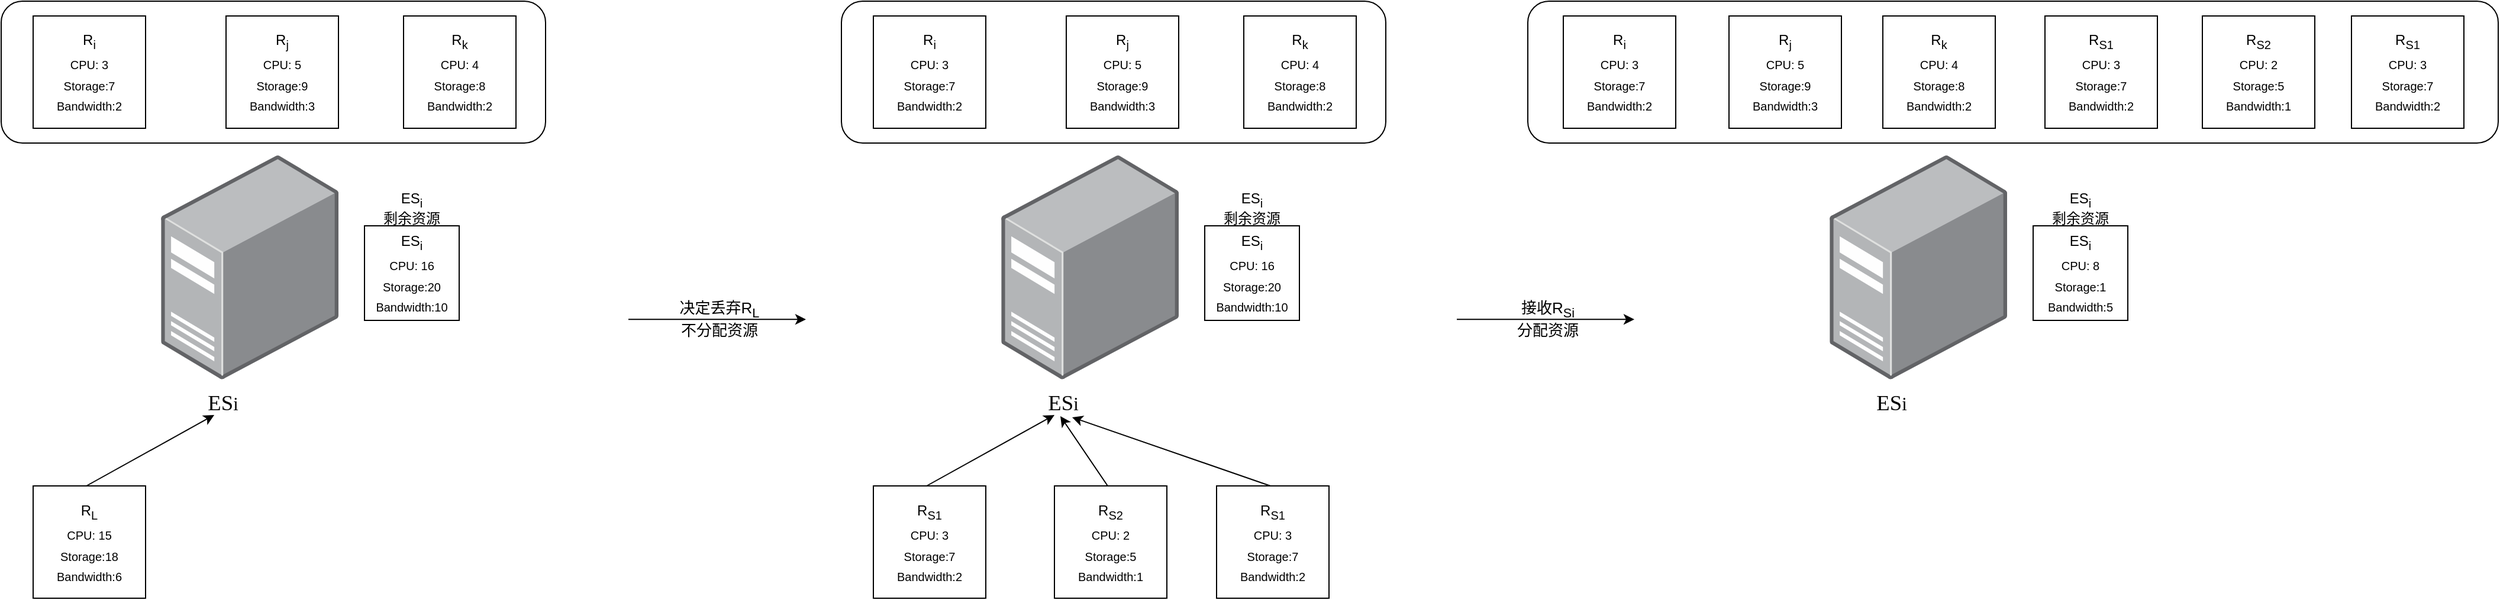 <mxfile version="22.1.18" type="github">
  <diagram name="第 1 页" id="sI7hNG2p3jesubOJCjaC">
    <mxGraphModel dx="3249" dy="961" grid="1" gridSize="10" guides="1" tooltips="1" connect="1" arrows="1" fold="1" page="1" pageScale="1" pageWidth="827" pageHeight="1169" math="0" shadow="0">
      <root>
        <mxCell id="0" />
        <mxCell id="1" parent="0" />
        <mxCell id="UUCEETkT0QkMfsPOzpdD-7" value="" style="image;points=[];aspect=fixed;html=1;align=center;shadow=0;dashed=0;image=img/lib/allied_telesis/computer_and_terminals/Server_Desktop.svg;" parent="1" vertex="1">
          <mxGeometry x="-664.89" y="380" width="149.89" height="190" as="geometry" />
        </mxCell>
        <mxCell id="WSqxyrb5zkdi1G1MjGqU-4" value="&lt;span style=&quot;font-size: 18.333px;&quot;&gt;ES&lt;/span&gt;&lt;span style=&quot;font-size: 15.278px;&quot;&gt;i&lt;/span&gt;" style="text;strokeColor=none;align=center;fillColor=none;html=1;verticalAlign=middle;whiteSpace=wrap;rounded=0;fontFamily=Times New Roman;" vertex="1" parent="1">
          <mxGeometry x="-670" y="560" width="115" height="60" as="geometry" />
        </mxCell>
        <mxCell id="WSqxyrb5zkdi1G1MjGqU-33" value="" style="rounded=1;whiteSpace=wrap;html=1;strokeColor=default;" vertex="1" parent="1">
          <mxGeometry x="-800" y="250" width="460" height="120" as="geometry" />
        </mxCell>
        <mxCell id="WSqxyrb5zkdi1G1MjGqU-34" value="R&lt;sub&gt;i&lt;br&gt;CPU: 3&lt;br&gt;Storage:7&lt;br&gt;Bandwidth:2&lt;br&gt;&lt;/sub&gt;" style="whiteSpace=wrap;html=1;aspect=fixed;strokeColor=default;" vertex="1" parent="1">
          <mxGeometry x="-773" y="262.5" width="95" height="95" as="geometry" />
        </mxCell>
        <mxCell id="WSqxyrb5zkdi1G1MjGqU-39" value="R&lt;sub&gt;j&lt;br&gt;CPU: 5&lt;br&gt;Storage:9&lt;br&gt;Bandwidth:3&lt;br&gt;&lt;/sub&gt;" style="whiteSpace=wrap;html=1;aspect=fixed;strokeColor=default;" vertex="1" parent="1">
          <mxGeometry x="-610" y="262.5" width="95" height="95" as="geometry" />
        </mxCell>
        <mxCell id="WSqxyrb5zkdi1G1MjGqU-40" value="R&lt;sub&gt;k&lt;br&gt;CPU: 4&lt;br&gt;Storage:8&lt;br&gt;Bandwidth:2&lt;br&gt;&lt;/sub&gt;" style="whiteSpace=wrap;html=1;aspect=fixed;strokeColor=default;" vertex="1" parent="1">
          <mxGeometry x="-460" y="262.5" width="95" height="95" as="geometry" />
        </mxCell>
        <mxCell id="WSqxyrb5zkdi1G1MjGqU-41" value="R&lt;sub&gt;L&lt;br&gt;CPU: 15&lt;br&gt;Storage:18&lt;br&gt;Bandwidth:6&lt;br&gt;&lt;/sub&gt;" style="whiteSpace=wrap;html=1;aspect=fixed;strokeColor=default;" vertex="1" parent="1">
          <mxGeometry x="-773" y="660" width="95" height="95" as="geometry" />
        </mxCell>
        <mxCell id="WSqxyrb5zkdi1G1MjGqU-42" value="" style="endArrow=classic;html=1;rounded=0;entryX=0.435;entryY=0.667;entryDx=0;entryDy=0;entryPerimeter=0;" edge="1" parent="1" target="WSqxyrb5zkdi1G1MjGqU-4">
          <mxGeometry width="50" height="50" relative="1" as="geometry">
            <mxPoint x="-728" y="660" as="sourcePoint" />
            <mxPoint x="-678" y="610" as="targetPoint" />
          </mxGeometry>
        </mxCell>
        <mxCell id="WSqxyrb5zkdi1G1MjGqU-43" value="ES&lt;sub style=&quot;border-color: var(--border-color);&quot;&gt;i&lt;br style=&quot;border-color: var(--border-color);&quot;&gt;CPU: 16&lt;br style=&quot;border-color: var(--border-color);&quot;&gt;Storage:20&lt;br style=&quot;border-color: var(--border-color);&quot;&gt;Bandwidth:10&lt;/sub&gt;" style="whiteSpace=wrap;html=1;aspect=fixed;" vertex="1" parent="1">
          <mxGeometry x="-493" y="440" width="80" height="80" as="geometry" />
        </mxCell>
        <mxCell id="WSqxyrb5zkdi1G1MjGqU-44" value="ES&lt;sub style=&quot;border-color: var(--border-color);&quot;&gt;i&lt;br&gt;&lt;/sub&gt;剩余资源" style="text;strokeColor=none;align=center;fillColor=none;html=1;verticalAlign=middle;whiteSpace=wrap;rounded=0;" vertex="1" parent="1">
          <mxGeometry x="-483" y="410" width="60" height="30" as="geometry" />
        </mxCell>
        <mxCell id="WSqxyrb5zkdi1G1MjGqU-45" value="" style="image;points=[];aspect=fixed;html=1;align=center;shadow=0;dashed=0;image=img/lib/allied_telesis/computer_and_terminals/Server_Desktop.svg;" vertex="1" parent="1">
          <mxGeometry x="45.11" y="380" width="149.89" height="190" as="geometry" />
        </mxCell>
        <mxCell id="WSqxyrb5zkdi1G1MjGqU-46" value="&lt;span style=&quot;font-size: 18.333px;&quot;&gt;ES&lt;/span&gt;&lt;span style=&quot;font-size: 15.278px;&quot;&gt;i&lt;/span&gt;" style="text;strokeColor=none;align=center;fillColor=none;html=1;verticalAlign=middle;whiteSpace=wrap;rounded=0;fontFamily=Times New Roman;" vertex="1" parent="1">
          <mxGeometry x="40" y="560" width="115" height="60" as="geometry" />
        </mxCell>
        <mxCell id="WSqxyrb5zkdi1G1MjGqU-47" value="" style="rounded=1;whiteSpace=wrap;html=1;strokeColor=default;" vertex="1" parent="1">
          <mxGeometry x="-90" y="250" width="460" height="120" as="geometry" />
        </mxCell>
        <mxCell id="WSqxyrb5zkdi1G1MjGqU-48" value="R&lt;sub&gt;i&lt;br&gt;CPU: 3&lt;br&gt;Storage:7&lt;br&gt;Bandwidth:2&lt;br&gt;&lt;/sub&gt;" style="whiteSpace=wrap;html=1;aspect=fixed;strokeColor=default;" vertex="1" parent="1">
          <mxGeometry x="-63" y="262.5" width="95" height="95" as="geometry" />
        </mxCell>
        <mxCell id="WSqxyrb5zkdi1G1MjGqU-49" value="R&lt;sub&gt;j&lt;br&gt;CPU: 5&lt;br&gt;Storage:9&lt;br&gt;Bandwidth:3&lt;br&gt;&lt;/sub&gt;" style="whiteSpace=wrap;html=1;aspect=fixed;strokeColor=default;" vertex="1" parent="1">
          <mxGeometry x="100" y="262.5" width="95" height="95" as="geometry" />
        </mxCell>
        <mxCell id="WSqxyrb5zkdi1G1MjGqU-50" value="R&lt;sub&gt;k&lt;br&gt;CPU: 4&lt;br&gt;Storage:8&lt;br&gt;Bandwidth:2&lt;br&gt;&lt;/sub&gt;" style="whiteSpace=wrap;html=1;aspect=fixed;strokeColor=default;" vertex="1" parent="1">
          <mxGeometry x="250" y="262.5" width="95" height="95" as="geometry" />
        </mxCell>
        <mxCell id="WSqxyrb5zkdi1G1MjGqU-51" value="R&lt;sub&gt;S1&lt;br&gt;CPU: 3&lt;br&gt;Storage:7&lt;br&gt;Bandwidth:2&lt;br&gt;&lt;/sub&gt;" style="whiteSpace=wrap;html=1;aspect=fixed;strokeColor=default;" vertex="1" parent="1">
          <mxGeometry x="-63" y="660" width="95" height="95" as="geometry" />
        </mxCell>
        <mxCell id="WSqxyrb5zkdi1G1MjGqU-52" value="" style="endArrow=classic;html=1;rounded=0;entryX=0.435;entryY=0.667;entryDx=0;entryDy=0;entryPerimeter=0;" edge="1" parent="1" target="WSqxyrb5zkdi1G1MjGqU-46">
          <mxGeometry width="50" height="50" relative="1" as="geometry">
            <mxPoint x="-18" y="660" as="sourcePoint" />
            <mxPoint x="32" y="610" as="targetPoint" />
          </mxGeometry>
        </mxCell>
        <mxCell id="WSqxyrb5zkdi1G1MjGqU-53" value="ES&lt;sub style=&quot;border-color: var(--border-color);&quot;&gt;i&lt;br style=&quot;border-color: var(--border-color);&quot;&gt;CPU: 16&lt;br style=&quot;border-color: var(--border-color);&quot;&gt;Storage:20&lt;br style=&quot;border-color: var(--border-color);&quot;&gt;Bandwidth:10&lt;/sub&gt;" style="whiteSpace=wrap;html=1;aspect=fixed;" vertex="1" parent="1">
          <mxGeometry x="217" y="440" width="80" height="80" as="geometry" />
        </mxCell>
        <mxCell id="WSqxyrb5zkdi1G1MjGqU-54" value="ES&lt;sub style=&quot;border-color: var(--border-color);&quot;&gt;i&lt;br&gt;&lt;/sub&gt;剩余资源" style="text;strokeColor=none;align=center;fillColor=none;html=1;verticalAlign=middle;whiteSpace=wrap;rounded=0;" vertex="1" parent="1">
          <mxGeometry x="227" y="410" width="60" height="30" as="geometry" />
        </mxCell>
        <mxCell id="WSqxyrb5zkdi1G1MjGqU-55" value="" style="endArrow=classic;html=1;rounded=0;" edge="1" parent="1">
          <mxGeometry width="50" height="50" relative="1" as="geometry">
            <mxPoint x="-270" y="519.17" as="sourcePoint" />
            <mxPoint x="-120" y="519.17" as="targetPoint" />
          </mxGeometry>
        </mxCell>
        <mxCell id="WSqxyrb5zkdi1G1MjGqU-57" value="R&lt;sub&gt;S2&lt;br&gt;CPU: 2&lt;br&gt;Storage:5&lt;br&gt;Bandwidth:1&lt;br&gt;&lt;/sub&gt;" style="whiteSpace=wrap;html=1;aspect=fixed;strokeColor=default;" vertex="1" parent="1">
          <mxGeometry x="90" y="660" width="95" height="95" as="geometry" />
        </mxCell>
        <mxCell id="WSqxyrb5zkdi1G1MjGqU-58" value="" style="endArrow=classic;html=1;rounded=0;" edge="1" parent="1">
          <mxGeometry width="50" height="50" relative="1" as="geometry">
            <mxPoint x="135" y="660" as="sourcePoint" />
            <mxPoint x="95" y="601" as="targetPoint" />
          </mxGeometry>
        </mxCell>
        <mxCell id="WSqxyrb5zkdi1G1MjGqU-59" value="R&lt;sub&gt;S1&lt;br&gt;CPU: 3&lt;br&gt;Storage:7&lt;br&gt;Bandwidth:2&lt;br&gt;&lt;/sub&gt;" style="whiteSpace=wrap;html=1;aspect=fixed;strokeColor=default;" vertex="1" parent="1">
          <mxGeometry x="227" y="660" width="95" height="95" as="geometry" />
        </mxCell>
        <mxCell id="WSqxyrb5zkdi1G1MjGqU-60" value="" style="endArrow=classic;html=1;rounded=0;" edge="1" parent="1">
          <mxGeometry width="50" height="50" relative="1" as="geometry">
            <mxPoint x="272.5" y="660" as="sourcePoint" />
            <mxPoint x="105" y="602" as="targetPoint" />
          </mxGeometry>
        </mxCell>
        <mxCell id="WSqxyrb5zkdi1G1MjGqU-61" value="&lt;font style=&quot;font-size: 13px;&quot;&gt;决定丢弃R&lt;sub&gt;L&lt;/sub&gt;&lt;br&gt;不分配资源&lt;/font&gt;" style="text;strokeColor=none;align=center;fillColor=none;html=1;verticalAlign=middle;whiteSpace=wrap;rounded=0;" vertex="1" parent="1">
          <mxGeometry x="-243" y="494" width="100" height="50" as="geometry" />
        </mxCell>
        <mxCell id="WSqxyrb5zkdi1G1MjGqU-63" value="" style="image;points=[];aspect=fixed;html=1;align=center;shadow=0;dashed=0;image=img/lib/allied_telesis/computer_and_terminals/Server_Desktop.svg;" vertex="1" parent="1">
          <mxGeometry x="745.11" y="380" width="149.89" height="190" as="geometry" />
        </mxCell>
        <mxCell id="WSqxyrb5zkdi1G1MjGqU-64" value="&lt;span style=&quot;font-size: 18.333px;&quot;&gt;ES&lt;/span&gt;&lt;span style=&quot;font-size: 15.278px;&quot;&gt;i&lt;/span&gt;" style="text;strokeColor=none;align=center;fillColor=none;html=1;verticalAlign=middle;whiteSpace=wrap;rounded=0;fontFamily=Times New Roman;" vertex="1" parent="1">
          <mxGeometry x="740" y="560" width="115" height="60" as="geometry" />
        </mxCell>
        <mxCell id="WSqxyrb5zkdi1G1MjGqU-65" value="" style="rounded=1;whiteSpace=wrap;html=1;strokeColor=default;" vertex="1" parent="1">
          <mxGeometry x="490" y="250" width="820" height="120" as="geometry" />
        </mxCell>
        <mxCell id="WSqxyrb5zkdi1G1MjGqU-66" value="R&lt;sub&gt;i&lt;br&gt;CPU: 3&lt;br&gt;Storage:7&lt;br&gt;Bandwidth:2&lt;br&gt;&lt;/sub&gt;" style="whiteSpace=wrap;html=1;aspect=fixed;strokeColor=default;" vertex="1" parent="1">
          <mxGeometry x="520" y="262.5" width="95" height="95" as="geometry" />
        </mxCell>
        <mxCell id="WSqxyrb5zkdi1G1MjGqU-67" value="R&lt;sub&gt;j&lt;br&gt;CPU: 5&lt;br&gt;Storage:9&lt;br&gt;Bandwidth:3&lt;br&gt;&lt;/sub&gt;" style="whiteSpace=wrap;html=1;aspect=fixed;strokeColor=default;" vertex="1" parent="1">
          <mxGeometry x="660" y="262.5" width="95" height="95" as="geometry" />
        </mxCell>
        <mxCell id="WSqxyrb5zkdi1G1MjGqU-68" value="R&lt;sub&gt;k&lt;br&gt;CPU: 4&lt;br&gt;Storage:8&lt;br&gt;Bandwidth:2&lt;br&gt;&lt;/sub&gt;" style="whiteSpace=wrap;html=1;aspect=fixed;strokeColor=default;" vertex="1" parent="1">
          <mxGeometry x="790" y="262.5" width="95" height="95" as="geometry" />
        </mxCell>
        <mxCell id="WSqxyrb5zkdi1G1MjGqU-69" value="R&lt;sub&gt;S1&lt;br&gt;CPU: 3&lt;br&gt;Storage:7&lt;br&gt;Bandwidth:2&lt;br&gt;&lt;/sub&gt;" style="whiteSpace=wrap;html=1;aspect=fixed;strokeColor=default;" vertex="1" parent="1">
          <mxGeometry x="927" y="262.5" width="95" height="95" as="geometry" />
        </mxCell>
        <mxCell id="WSqxyrb5zkdi1G1MjGqU-71" value="ES&lt;sub style=&quot;border-color: var(--border-color);&quot;&gt;i&lt;br style=&quot;border-color: var(--border-color);&quot;&gt;CPU: 8&lt;br style=&quot;border-color: var(--border-color);&quot;&gt;Storage:1&lt;br style=&quot;border-color: var(--border-color);&quot;&gt;Bandwidth:5&lt;/sub&gt;" style="whiteSpace=wrap;html=1;aspect=fixed;" vertex="1" parent="1">
          <mxGeometry x="917" y="440" width="80" height="80" as="geometry" />
        </mxCell>
        <mxCell id="WSqxyrb5zkdi1G1MjGqU-72" value="ES&lt;sub style=&quot;border-color: var(--border-color);&quot;&gt;i&lt;br&gt;&lt;/sub&gt;剩余资源" style="text;strokeColor=none;align=center;fillColor=none;html=1;verticalAlign=middle;whiteSpace=wrap;rounded=0;" vertex="1" parent="1">
          <mxGeometry x="927" y="410" width="60" height="30" as="geometry" />
        </mxCell>
        <mxCell id="WSqxyrb5zkdi1G1MjGqU-73" value="" style="endArrow=classic;html=1;rounded=0;" edge="1" parent="1">
          <mxGeometry width="50" height="50" relative="1" as="geometry">
            <mxPoint x="430" y="519.17" as="sourcePoint" />
            <mxPoint x="580" y="519.17" as="targetPoint" />
          </mxGeometry>
        </mxCell>
        <mxCell id="WSqxyrb5zkdi1G1MjGqU-74" value="R&lt;sub&gt;S2&lt;br&gt;CPU: 2&lt;br&gt;Storage:5&lt;br&gt;Bandwidth:1&lt;br&gt;&lt;/sub&gt;" style="whiteSpace=wrap;html=1;aspect=fixed;strokeColor=default;" vertex="1" parent="1">
          <mxGeometry x="1060" y="262.5" width="95" height="95" as="geometry" />
        </mxCell>
        <mxCell id="WSqxyrb5zkdi1G1MjGqU-76" value="R&lt;sub&gt;S1&lt;br&gt;CPU: 3&lt;br&gt;Storage:7&lt;br&gt;Bandwidth:2&lt;br&gt;&lt;/sub&gt;" style="whiteSpace=wrap;html=1;aspect=fixed;strokeColor=default;" vertex="1" parent="1">
          <mxGeometry x="1186" y="262.5" width="95" height="95" as="geometry" />
        </mxCell>
        <mxCell id="WSqxyrb5zkdi1G1MjGqU-78" value="&lt;font style=&quot;font-size: 13px;&quot;&gt;接收R&lt;sub style=&quot;border-color: var(--border-color);&quot;&gt;Si&lt;/sub&gt;&lt;br&gt;分配资源&lt;/font&gt;" style="text;strokeColor=none;align=center;fillColor=none;html=1;verticalAlign=middle;whiteSpace=wrap;rounded=0;" vertex="1" parent="1">
          <mxGeometry x="457" y="494" width="100" height="50" as="geometry" />
        </mxCell>
      </root>
    </mxGraphModel>
  </diagram>
</mxfile>
